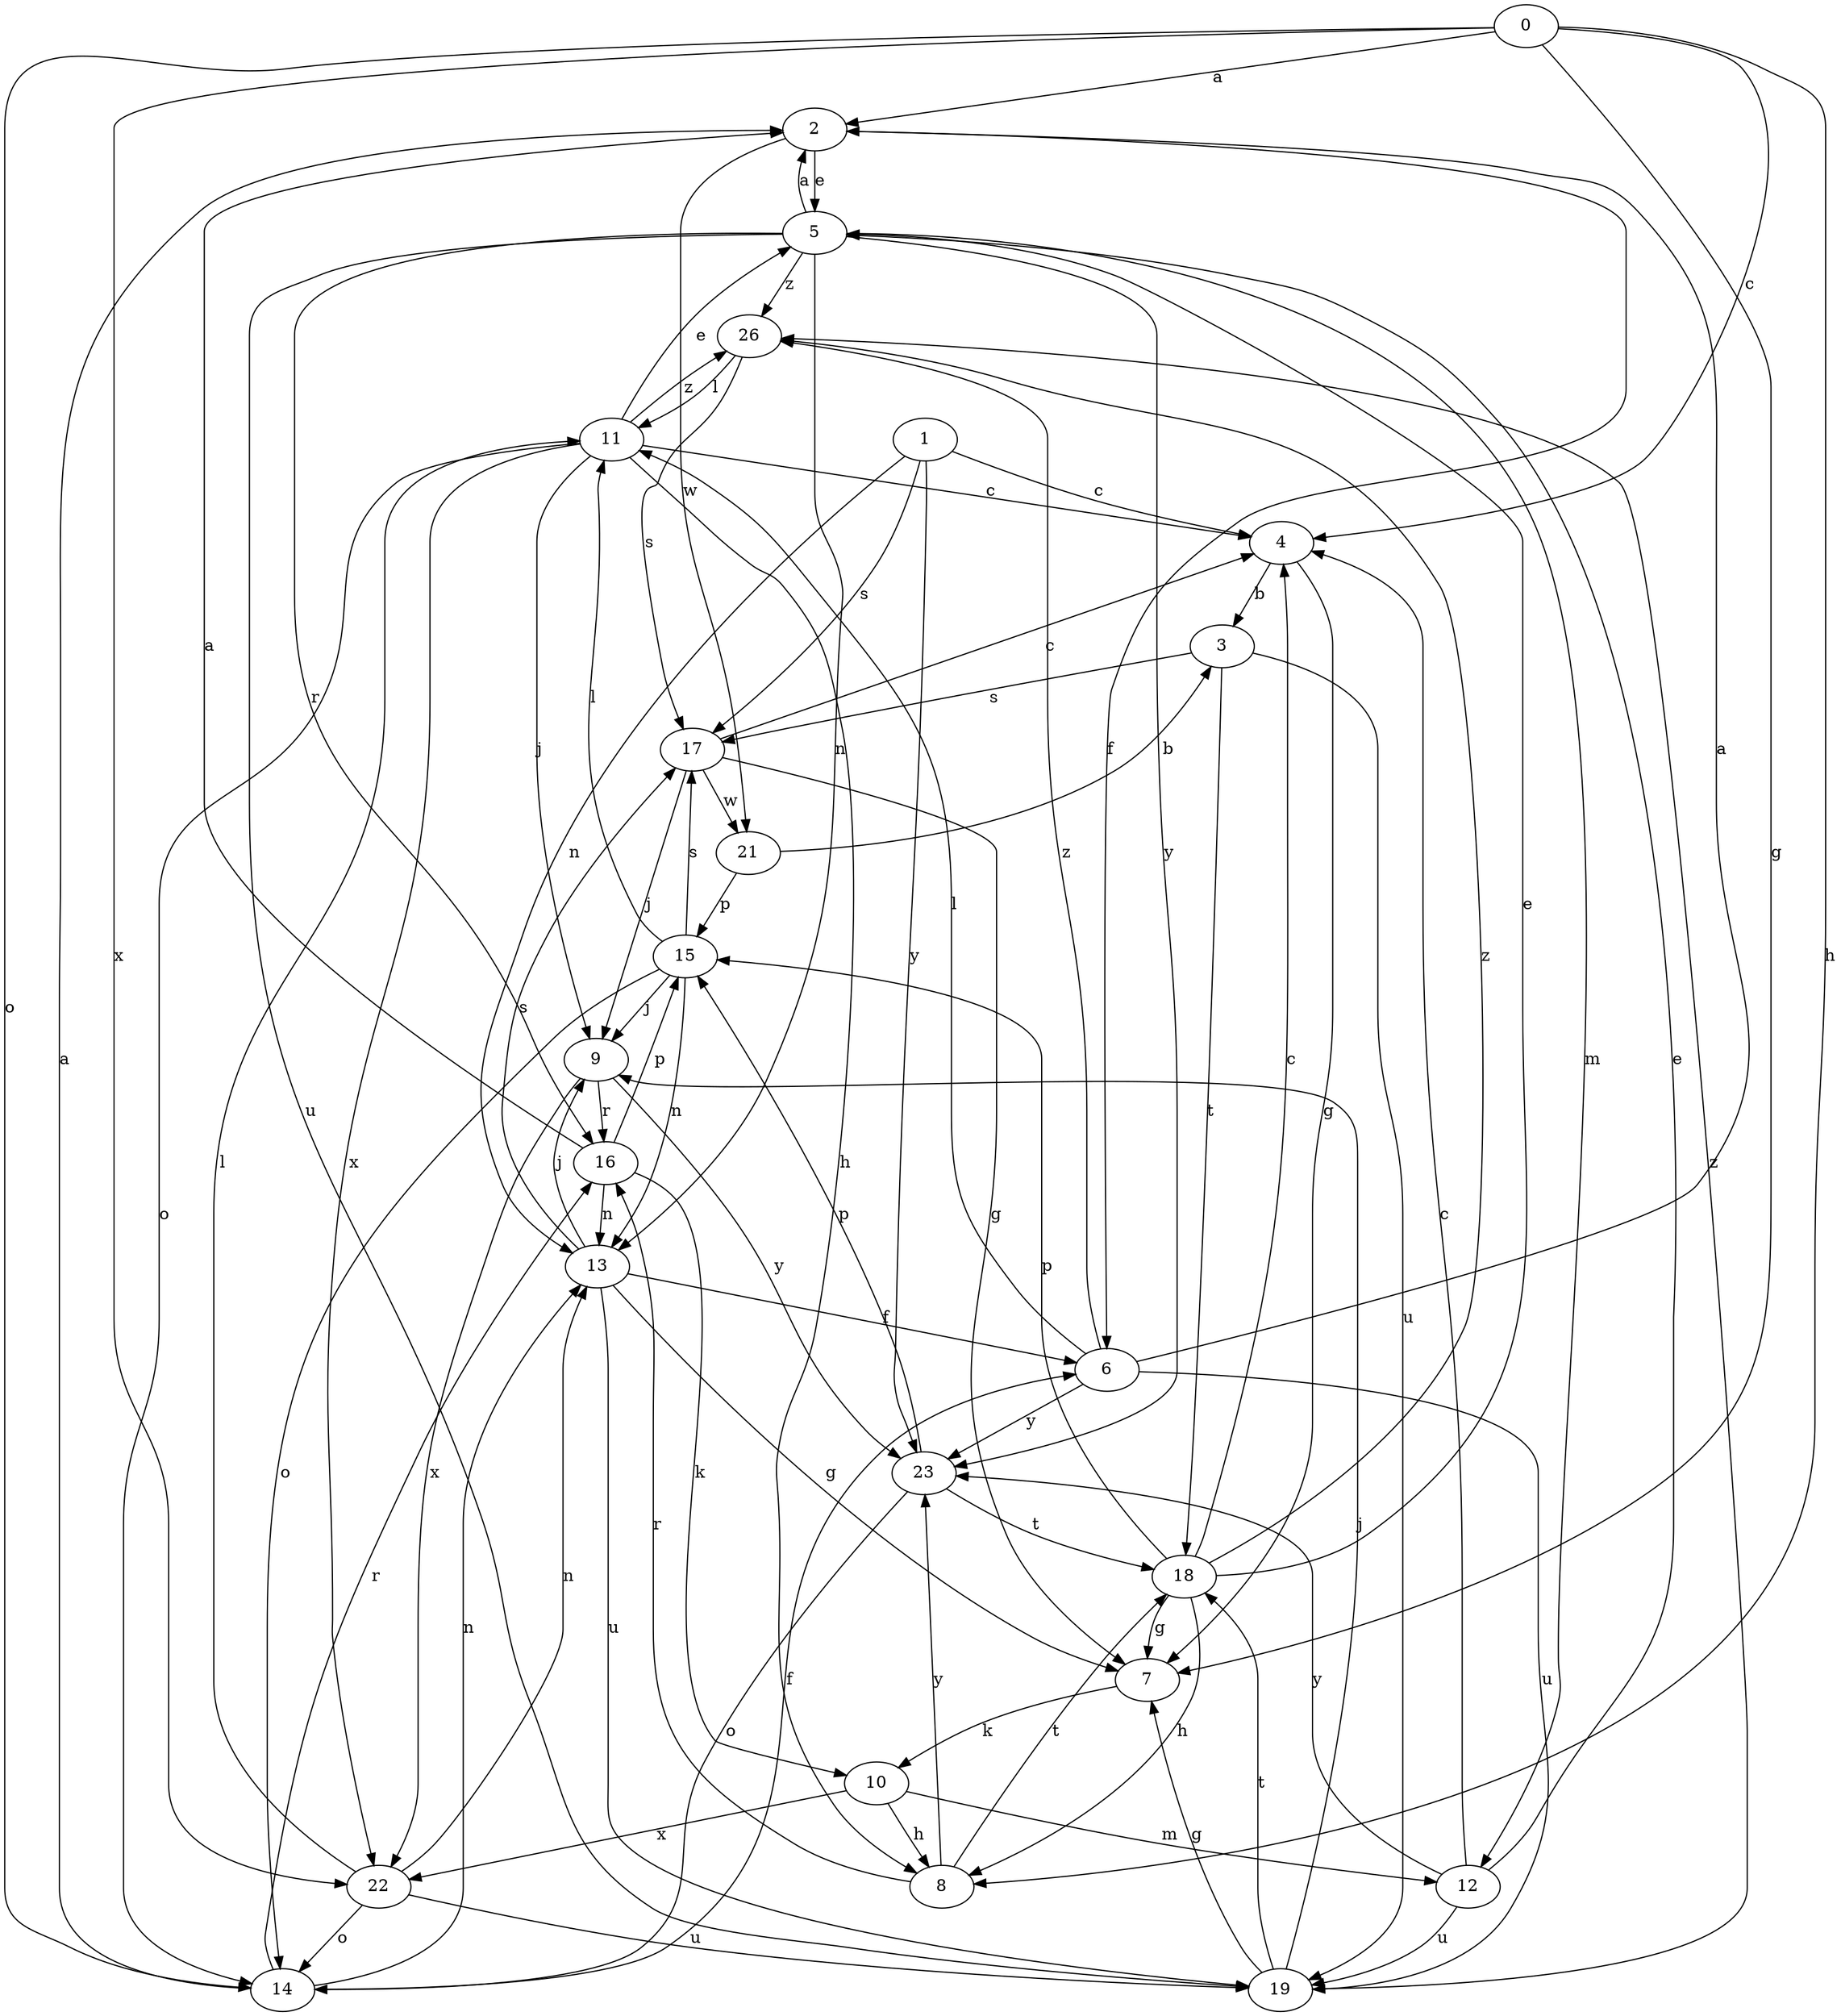 strict digraph  {
2;
3;
4;
5;
6;
7;
8;
9;
10;
11;
12;
13;
14;
15;
16;
17;
18;
19;
21;
22;
0;
23;
1;
26;
2 -> 5  [label=e];
2 -> 6  [label=f];
2 -> 21  [label=w];
3 -> 17  [label=s];
3 -> 18  [label=t];
3 -> 19  [label=u];
4 -> 3  [label=b];
4 -> 7  [label=g];
5 -> 2  [label=a];
5 -> 12  [label=m];
5 -> 13  [label=n];
5 -> 16  [label=r];
5 -> 19  [label=u];
5 -> 23  [label=y];
5 -> 26  [label=z];
6 -> 2  [label=a];
6 -> 11  [label=l];
6 -> 19  [label=u];
6 -> 23  [label=y];
6 -> 26  [label=z];
7 -> 10  [label=k];
8 -> 16  [label=r];
8 -> 18  [label=t];
8 -> 23  [label=y];
9 -> 16  [label=r];
9 -> 22  [label=x];
9 -> 23  [label=y];
10 -> 8  [label=h];
10 -> 12  [label=m];
10 -> 22  [label=x];
11 -> 4  [label=c];
11 -> 5  [label=e];
11 -> 8  [label=h];
11 -> 9  [label=j];
11 -> 14  [label=o];
11 -> 22  [label=x];
11 -> 26  [label=z];
12 -> 4  [label=c];
12 -> 5  [label=e];
12 -> 19  [label=u];
12 -> 23  [label=y];
13 -> 6  [label=f];
13 -> 7  [label=g];
13 -> 9  [label=j];
13 -> 17  [label=s];
13 -> 19  [label=u];
14 -> 2  [label=a];
14 -> 6  [label=f];
14 -> 13  [label=n];
14 -> 16  [label=r];
15 -> 9  [label=j];
15 -> 11  [label=l];
15 -> 13  [label=n];
15 -> 14  [label=o];
15 -> 17  [label=s];
16 -> 2  [label=a];
16 -> 10  [label=k];
16 -> 13  [label=n];
16 -> 15  [label=p];
17 -> 4  [label=c];
17 -> 7  [label=g];
17 -> 9  [label=j];
17 -> 21  [label=w];
18 -> 4  [label=c];
18 -> 5  [label=e];
18 -> 7  [label=g];
18 -> 8  [label=h];
18 -> 15  [label=p];
18 -> 26  [label=z];
19 -> 7  [label=g];
19 -> 9  [label=j];
19 -> 18  [label=t];
19 -> 26  [label=z];
21 -> 3  [label=b];
21 -> 15  [label=p];
22 -> 11  [label=l];
22 -> 13  [label=n];
22 -> 14  [label=o];
22 -> 19  [label=u];
0 -> 2  [label=a];
0 -> 4  [label=c];
0 -> 7  [label=g];
0 -> 8  [label=h];
0 -> 14  [label=o];
0 -> 22  [label=x];
23 -> 14  [label=o];
23 -> 15  [label=p];
23 -> 18  [label=t];
1 -> 4  [label=c];
1 -> 13  [label=n];
1 -> 17  [label=s];
1 -> 23  [label=y];
26 -> 11  [label=l];
26 -> 17  [label=s];
}
